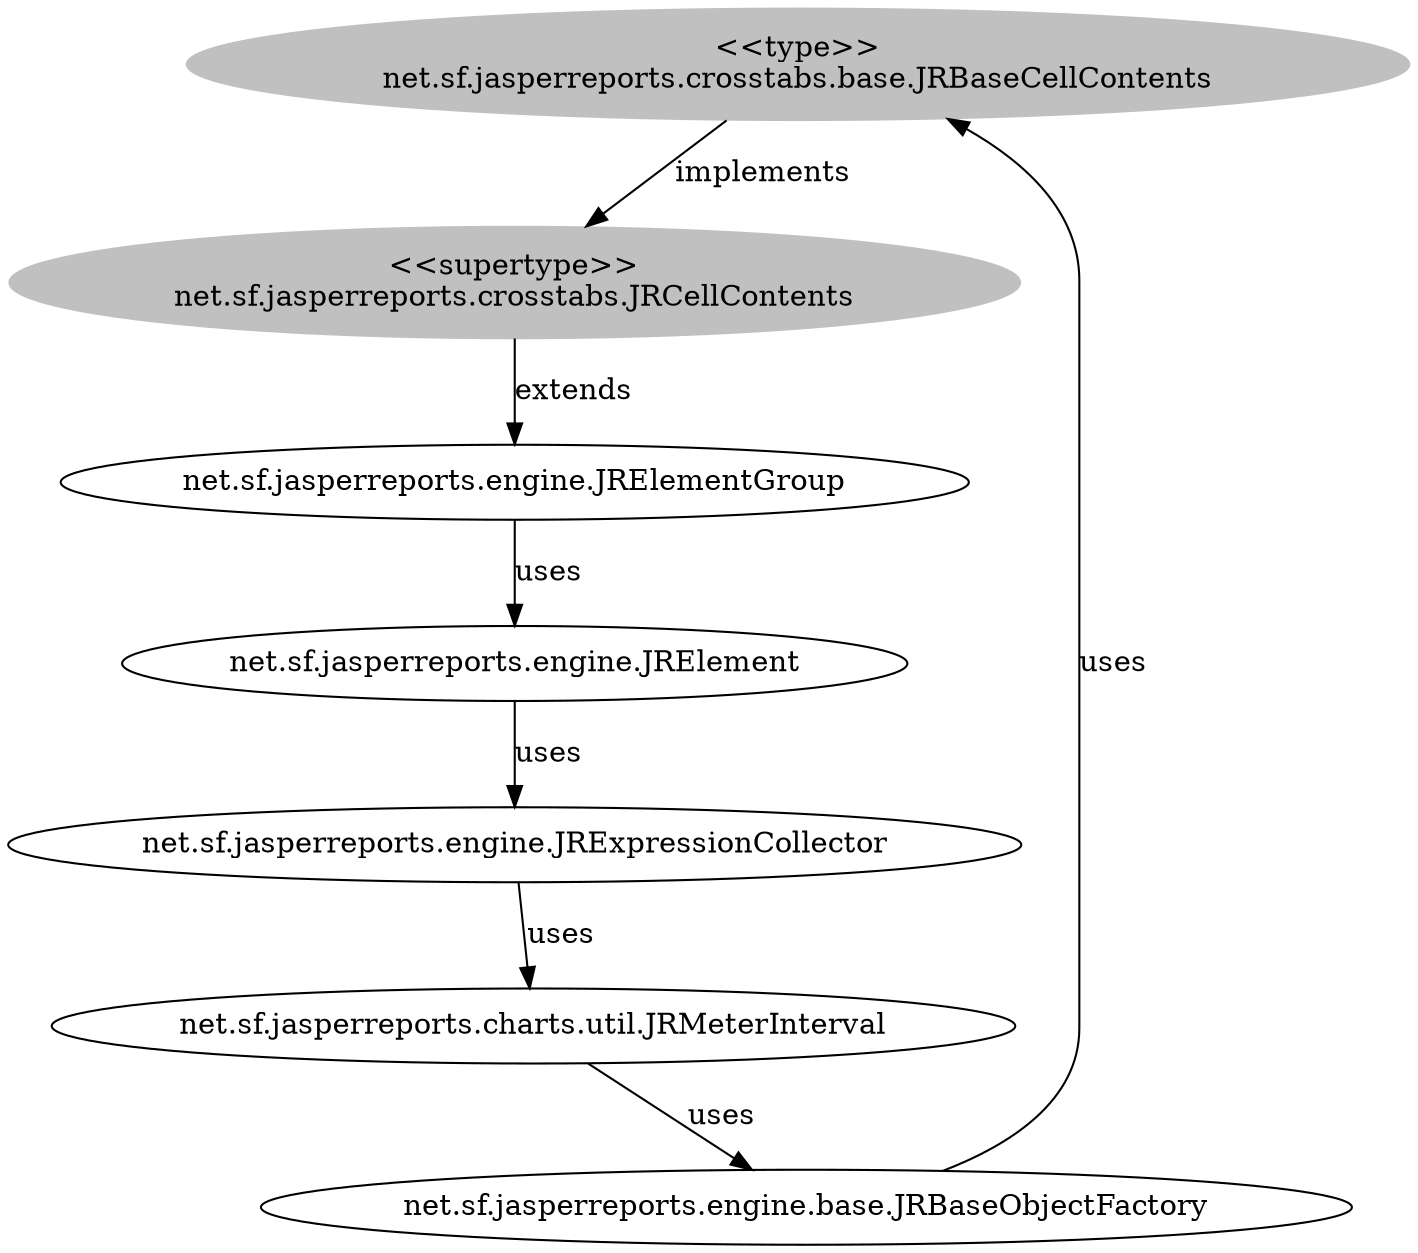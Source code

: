 digraph stk {
	net_sf_jasperreports_crosstabs_base_JRBaseCellContents [label="<<type>>
net.sf.jasperreports.crosstabs.base.JRBaseCellContents",style=filled,color="grey"];
	net_sf_jasperreports_crosstabs_JRCellContents [label="<<supertype>>
net.sf.jasperreports.crosstabs.JRCellContents",style=filled,color="grey"];
	net_sf_jasperreports_engine_JRElementGroup [label="net.sf.jasperreports.engine.JRElementGroup"];
	net_sf_jasperreports_engine_JRElement [label="net.sf.jasperreports.engine.JRElement"];
	net_sf_jasperreports_engine_base_JRBaseObjectFactory [label="net.sf.jasperreports.engine.base.JRBaseObjectFactory"];
	net_sf_jasperreports_engine_JRExpressionCollector [label="net.sf.jasperreports.engine.JRExpressionCollector"];
	net_sf_jasperreports_charts_util_JRMeterInterval [label="net.sf.jasperreports.charts.util.JRMeterInterval"];
	net_sf_jasperreports_crosstabs_base_JRBaseCellContents -> net_sf_jasperreports_crosstabs_JRCellContents [label=implements];
	net_sf_jasperreports_crosstabs_JRCellContents -> net_sf_jasperreports_engine_JRElementGroup [label=extends];
	net_sf_jasperreports_engine_JRElementGroup -> net_sf_jasperreports_engine_JRElement [label=uses];
	net_sf_jasperreports_engine_JRElement -> net_sf_jasperreports_engine_JRExpressionCollector [label=uses];
	net_sf_jasperreports_engine_JRExpressionCollector -> net_sf_jasperreports_charts_util_JRMeterInterval [label=uses];
	net_sf_jasperreports_charts_util_JRMeterInterval -> net_sf_jasperreports_engine_base_JRBaseObjectFactory [label=uses];
	net_sf_jasperreports_engine_base_JRBaseObjectFactory -> net_sf_jasperreports_crosstabs_base_JRBaseCellContents [label=uses];
}

